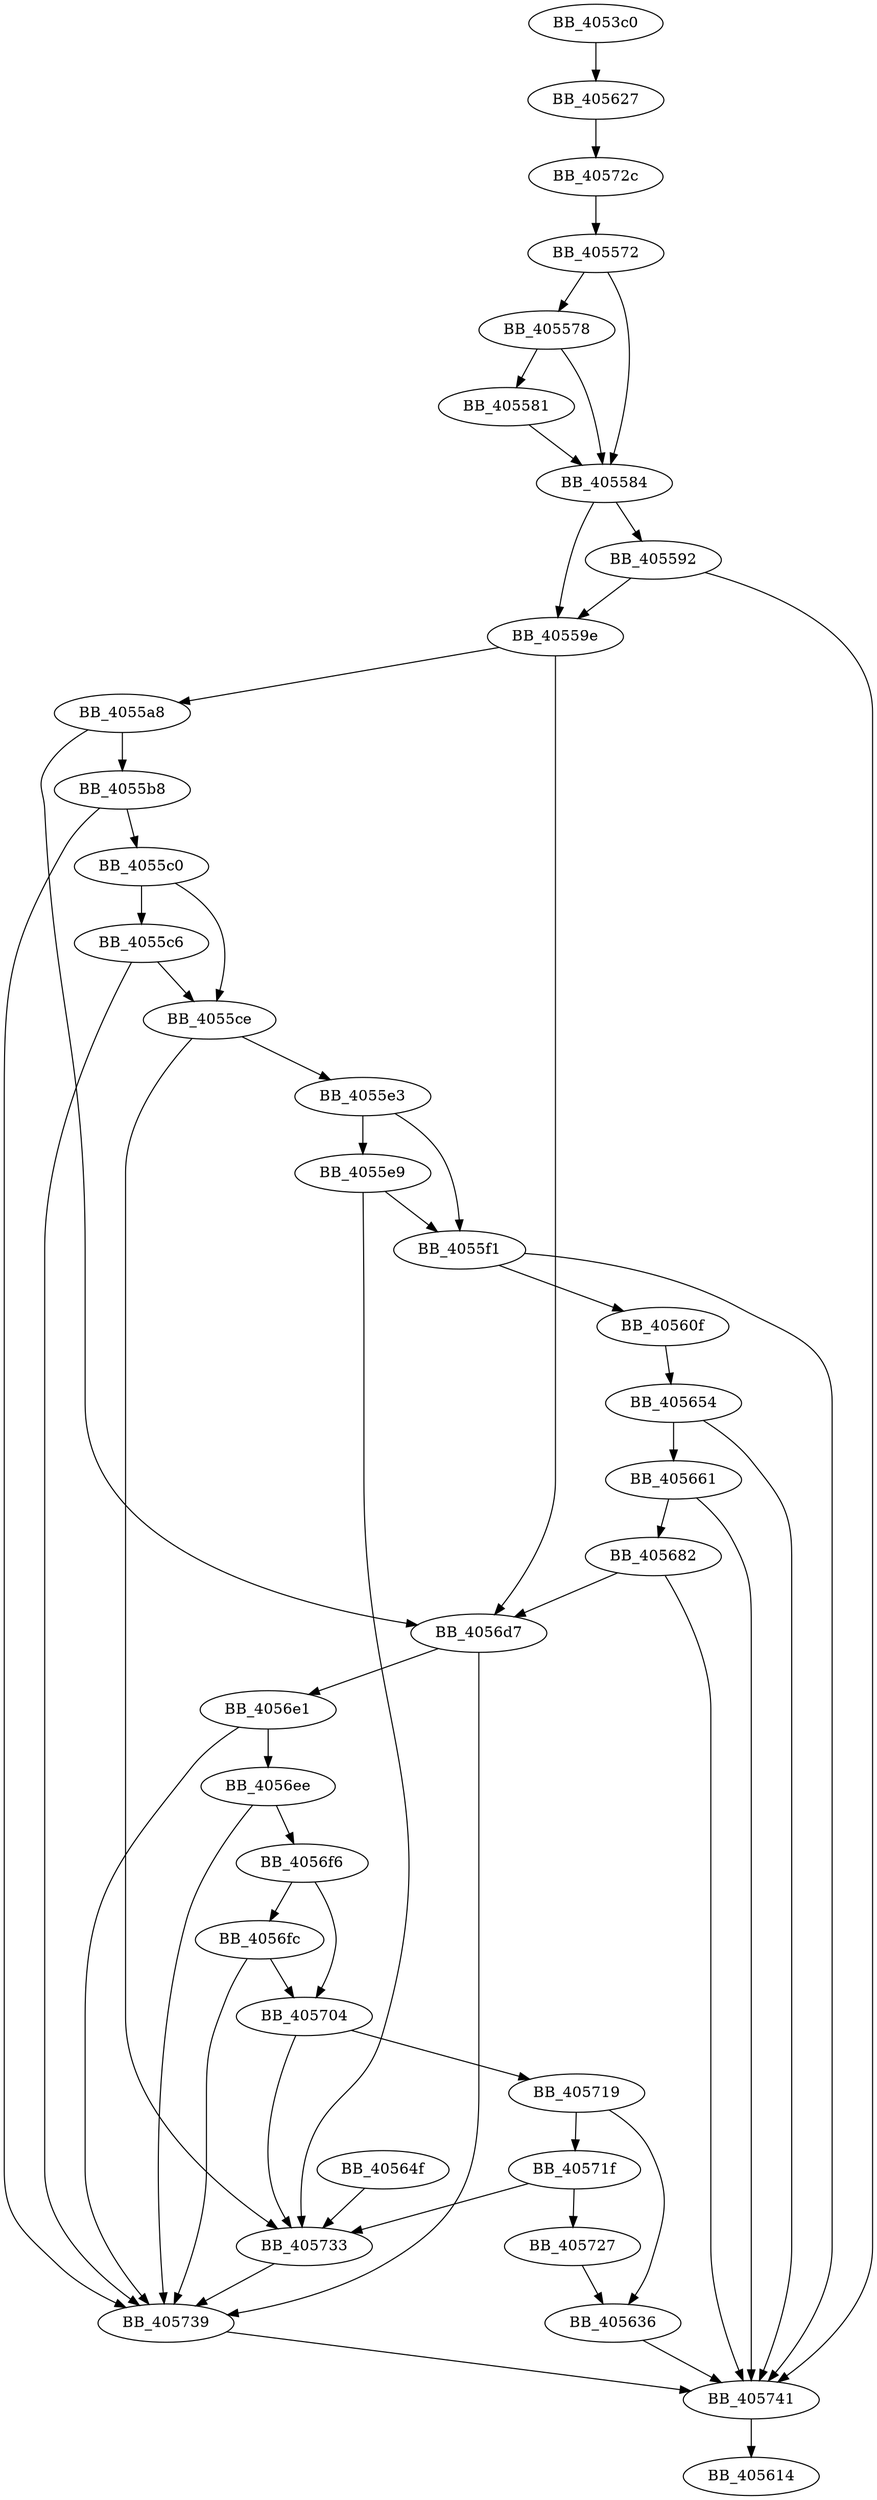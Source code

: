 DiGraph sub_4053C0{
BB_4053c0->BB_405627
BB_405572->BB_405578
BB_405572->BB_405584
BB_405578->BB_405581
BB_405578->BB_405584
BB_405581->BB_405584
BB_405584->BB_405592
BB_405584->BB_40559e
BB_405592->BB_40559e
BB_405592->BB_405741
BB_40559e->BB_4055a8
BB_40559e->BB_4056d7
BB_4055a8->BB_4055b8
BB_4055a8->BB_4056d7
BB_4055b8->BB_4055c0
BB_4055b8->BB_405739
BB_4055c0->BB_4055c6
BB_4055c0->BB_4055ce
BB_4055c6->BB_4055ce
BB_4055c6->BB_405739
BB_4055ce->BB_4055e3
BB_4055ce->BB_405733
BB_4055e3->BB_4055e9
BB_4055e3->BB_4055f1
BB_4055e9->BB_4055f1
BB_4055e9->BB_405733
BB_4055f1->BB_40560f
BB_4055f1->BB_405741
BB_40560f->BB_405654
BB_405627->BB_40572c
BB_405636->BB_405741
BB_40564f->BB_405733
BB_405654->BB_405661
BB_405654->BB_405741
BB_405661->BB_405682
BB_405661->BB_405741
BB_405682->BB_4056d7
BB_405682->BB_405741
BB_4056d7->BB_4056e1
BB_4056d7->BB_405739
BB_4056e1->BB_4056ee
BB_4056e1->BB_405739
BB_4056ee->BB_4056f6
BB_4056ee->BB_405739
BB_4056f6->BB_4056fc
BB_4056f6->BB_405704
BB_4056fc->BB_405704
BB_4056fc->BB_405739
BB_405704->BB_405719
BB_405704->BB_405733
BB_405719->BB_405636
BB_405719->BB_40571f
BB_40571f->BB_405727
BB_40571f->BB_405733
BB_405727->BB_405636
BB_40572c->BB_405572
BB_405733->BB_405739
BB_405739->BB_405741
BB_405741->BB_405614
}

